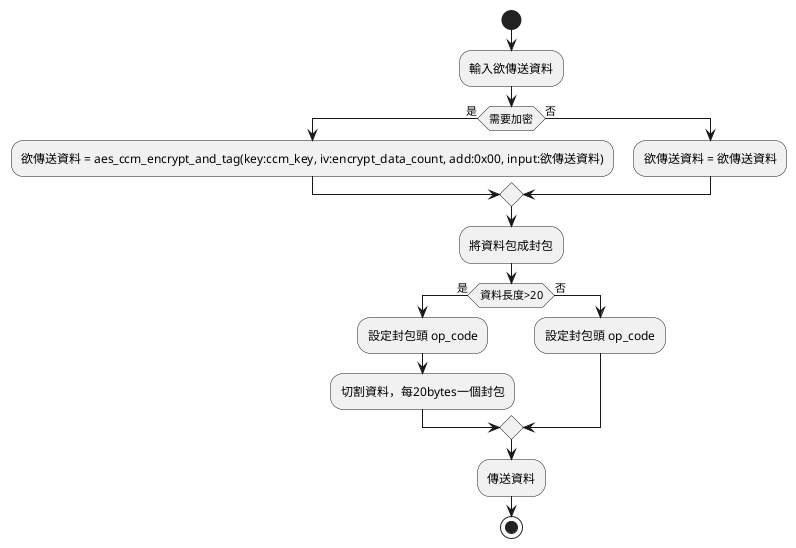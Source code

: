 @startuml
start 
:輸入欲傳送資料;
if(需要加密) then(是)
  :欲傳送資料 = aes_ccm_encrypt_and_tag(key:ccm_key, iv:encrypt_data_count, add:0x00, input:欲傳送資料);

else(否)
  :欲傳送資料 = 欲傳送資料;
endif

:將資料包成封包;
if(資料長度>20) then (是)
  :設定封包頭 op_code;
  :切割資料，每20bytes一個封包;
else (否)
  :設定封包頭 op_code;
endif
  :傳送資料;
stop
@enduml
